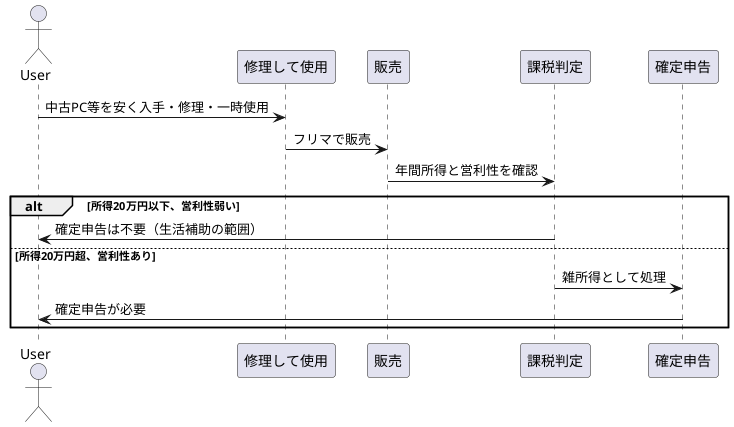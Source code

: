 @startuml
actor User
participant "修理して使用" as UseRepair
participant "販売" as Sell
participant "課税判定" as TaxCheck
participant "確定申告" as TaxReturn

User -> UseRepair: 中古PC等を安く入手・修理・一時使用
UseRepair -> Sell: フリマで販売
Sell -> TaxCheck: 年間所得と営利性を確認
alt 所得20万円以下、営利性弱い
    TaxCheck -> User: 確定申告は不要（生活補助の範囲）
else 所得20万円超、営利性あり
    TaxCheck -> TaxReturn: 雑所得として処理
    TaxReturn -> User: 確定申告が必要
end
@enduml